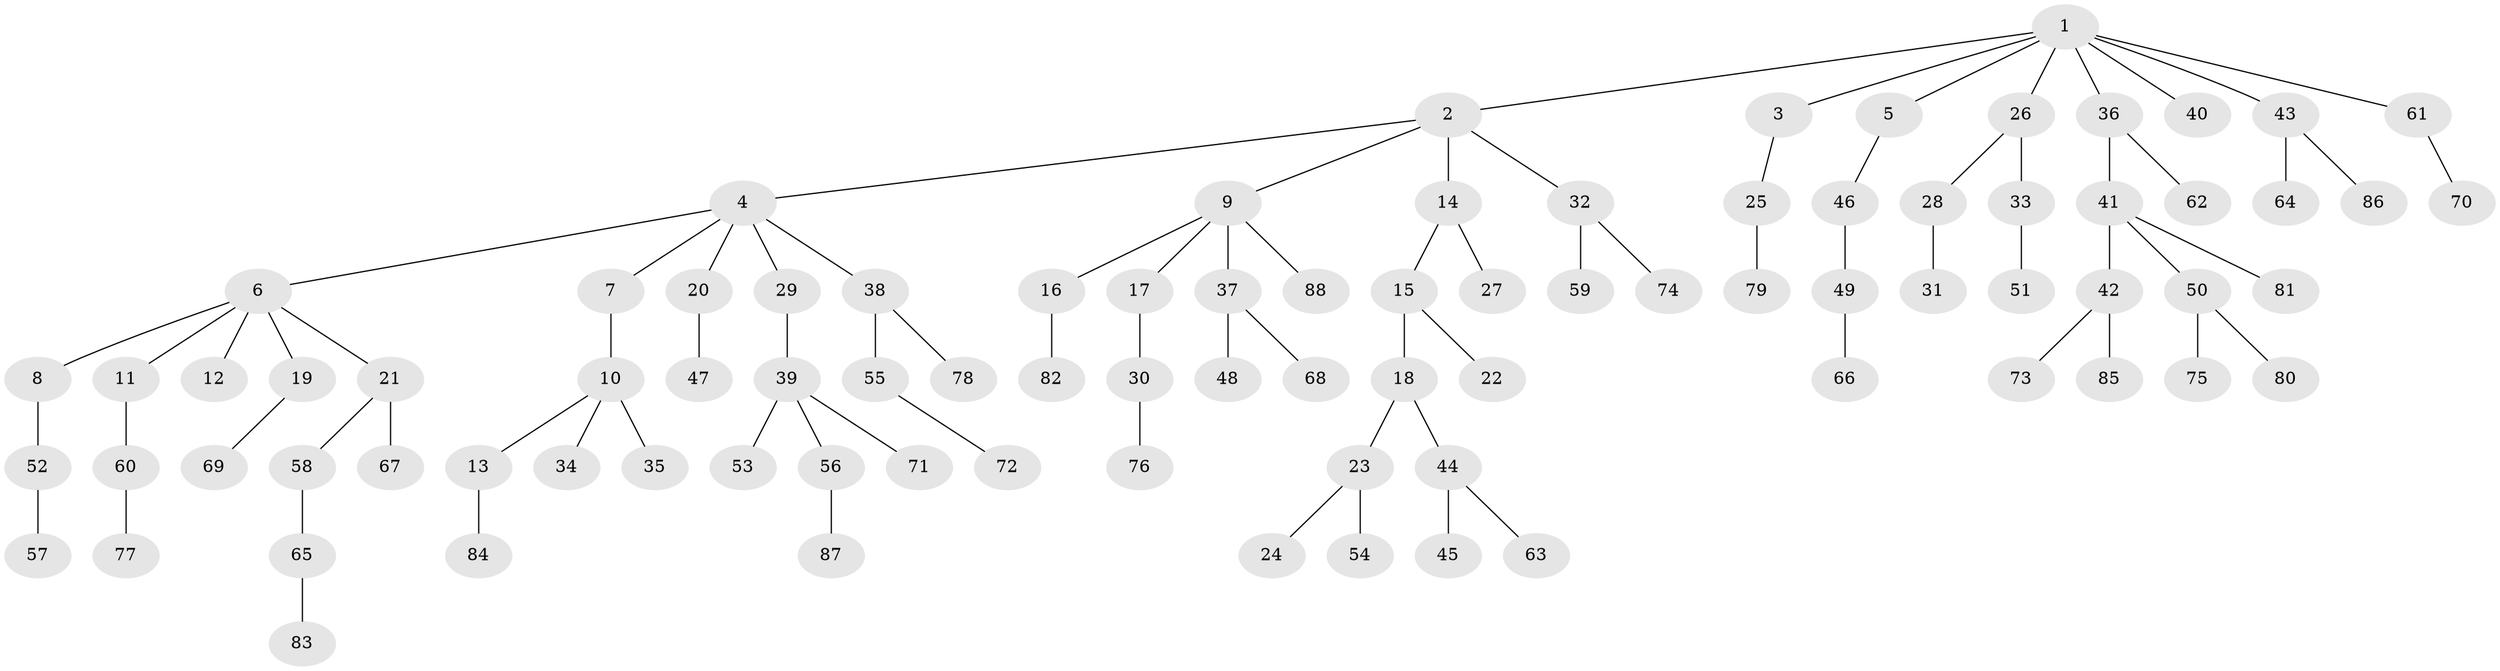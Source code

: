 // coarse degree distribution, {11: 0.01639344262295082, 2: 0.18032786885245902, 6: 0.03278688524590164, 4: 0.06557377049180328, 1: 0.5737704918032787, 3: 0.13114754098360656}
// Generated by graph-tools (version 1.1) at 2025/19/03/04/25 18:19:10]
// undirected, 88 vertices, 87 edges
graph export_dot {
graph [start="1"]
  node [color=gray90,style=filled];
  1;
  2;
  3;
  4;
  5;
  6;
  7;
  8;
  9;
  10;
  11;
  12;
  13;
  14;
  15;
  16;
  17;
  18;
  19;
  20;
  21;
  22;
  23;
  24;
  25;
  26;
  27;
  28;
  29;
  30;
  31;
  32;
  33;
  34;
  35;
  36;
  37;
  38;
  39;
  40;
  41;
  42;
  43;
  44;
  45;
  46;
  47;
  48;
  49;
  50;
  51;
  52;
  53;
  54;
  55;
  56;
  57;
  58;
  59;
  60;
  61;
  62;
  63;
  64;
  65;
  66;
  67;
  68;
  69;
  70;
  71;
  72;
  73;
  74;
  75;
  76;
  77;
  78;
  79;
  80;
  81;
  82;
  83;
  84;
  85;
  86;
  87;
  88;
  1 -- 2;
  1 -- 3;
  1 -- 5;
  1 -- 26;
  1 -- 36;
  1 -- 40;
  1 -- 43;
  1 -- 61;
  2 -- 4;
  2 -- 9;
  2 -- 14;
  2 -- 32;
  3 -- 25;
  4 -- 6;
  4 -- 7;
  4 -- 20;
  4 -- 29;
  4 -- 38;
  5 -- 46;
  6 -- 8;
  6 -- 11;
  6 -- 12;
  6 -- 19;
  6 -- 21;
  7 -- 10;
  8 -- 52;
  9 -- 16;
  9 -- 17;
  9 -- 37;
  9 -- 88;
  10 -- 13;
  10 -- 34;
  10 -- 35;
  11 -- 60;
  13 -- 84;
  14 -- 15;
  14 -- 27;
  15 -- 18;
  15 -- 22;
  16 -- 82;
  17 -- 30;
  18 -- 23;
  18 -- 44;
  19 -- 69;
  20 -- 47;
  21 -- 58;
  21 -- 67;
  23 -- 24;
  23 -- 54;
  25 -- 79;
  26 -- 28;
  26 -- 33;
  28 -- 31;
  29 -- 39;
  30 -- 76;
  32 -- 59;
  32 -- 74;
  33 -- 51;
  36 -- 41;
  36 -- 62;
  37 -- 48;
  37 -- 68;
  38 -- 55;
  38 -- 78;
  39 -- 53;
  39 -- 56;
  39 -- 71;
  41 -- 42;
  41 -- 50;
  41 -- 81;
  42 -- 73;
  42 -- 85;
  43 -- 64;
  43 -- 86;
  44 -- 45;
  44 -- 63;
  46 -- 49;
  49 -- 66;
  50 -- 75;
  50 -- 80;
  52 -- 57;
  55 -- 72;
  56 -- 87;
  58 -- 65;
  60 -- 77;
  61 -- 70;
  65 -- 83;
}
